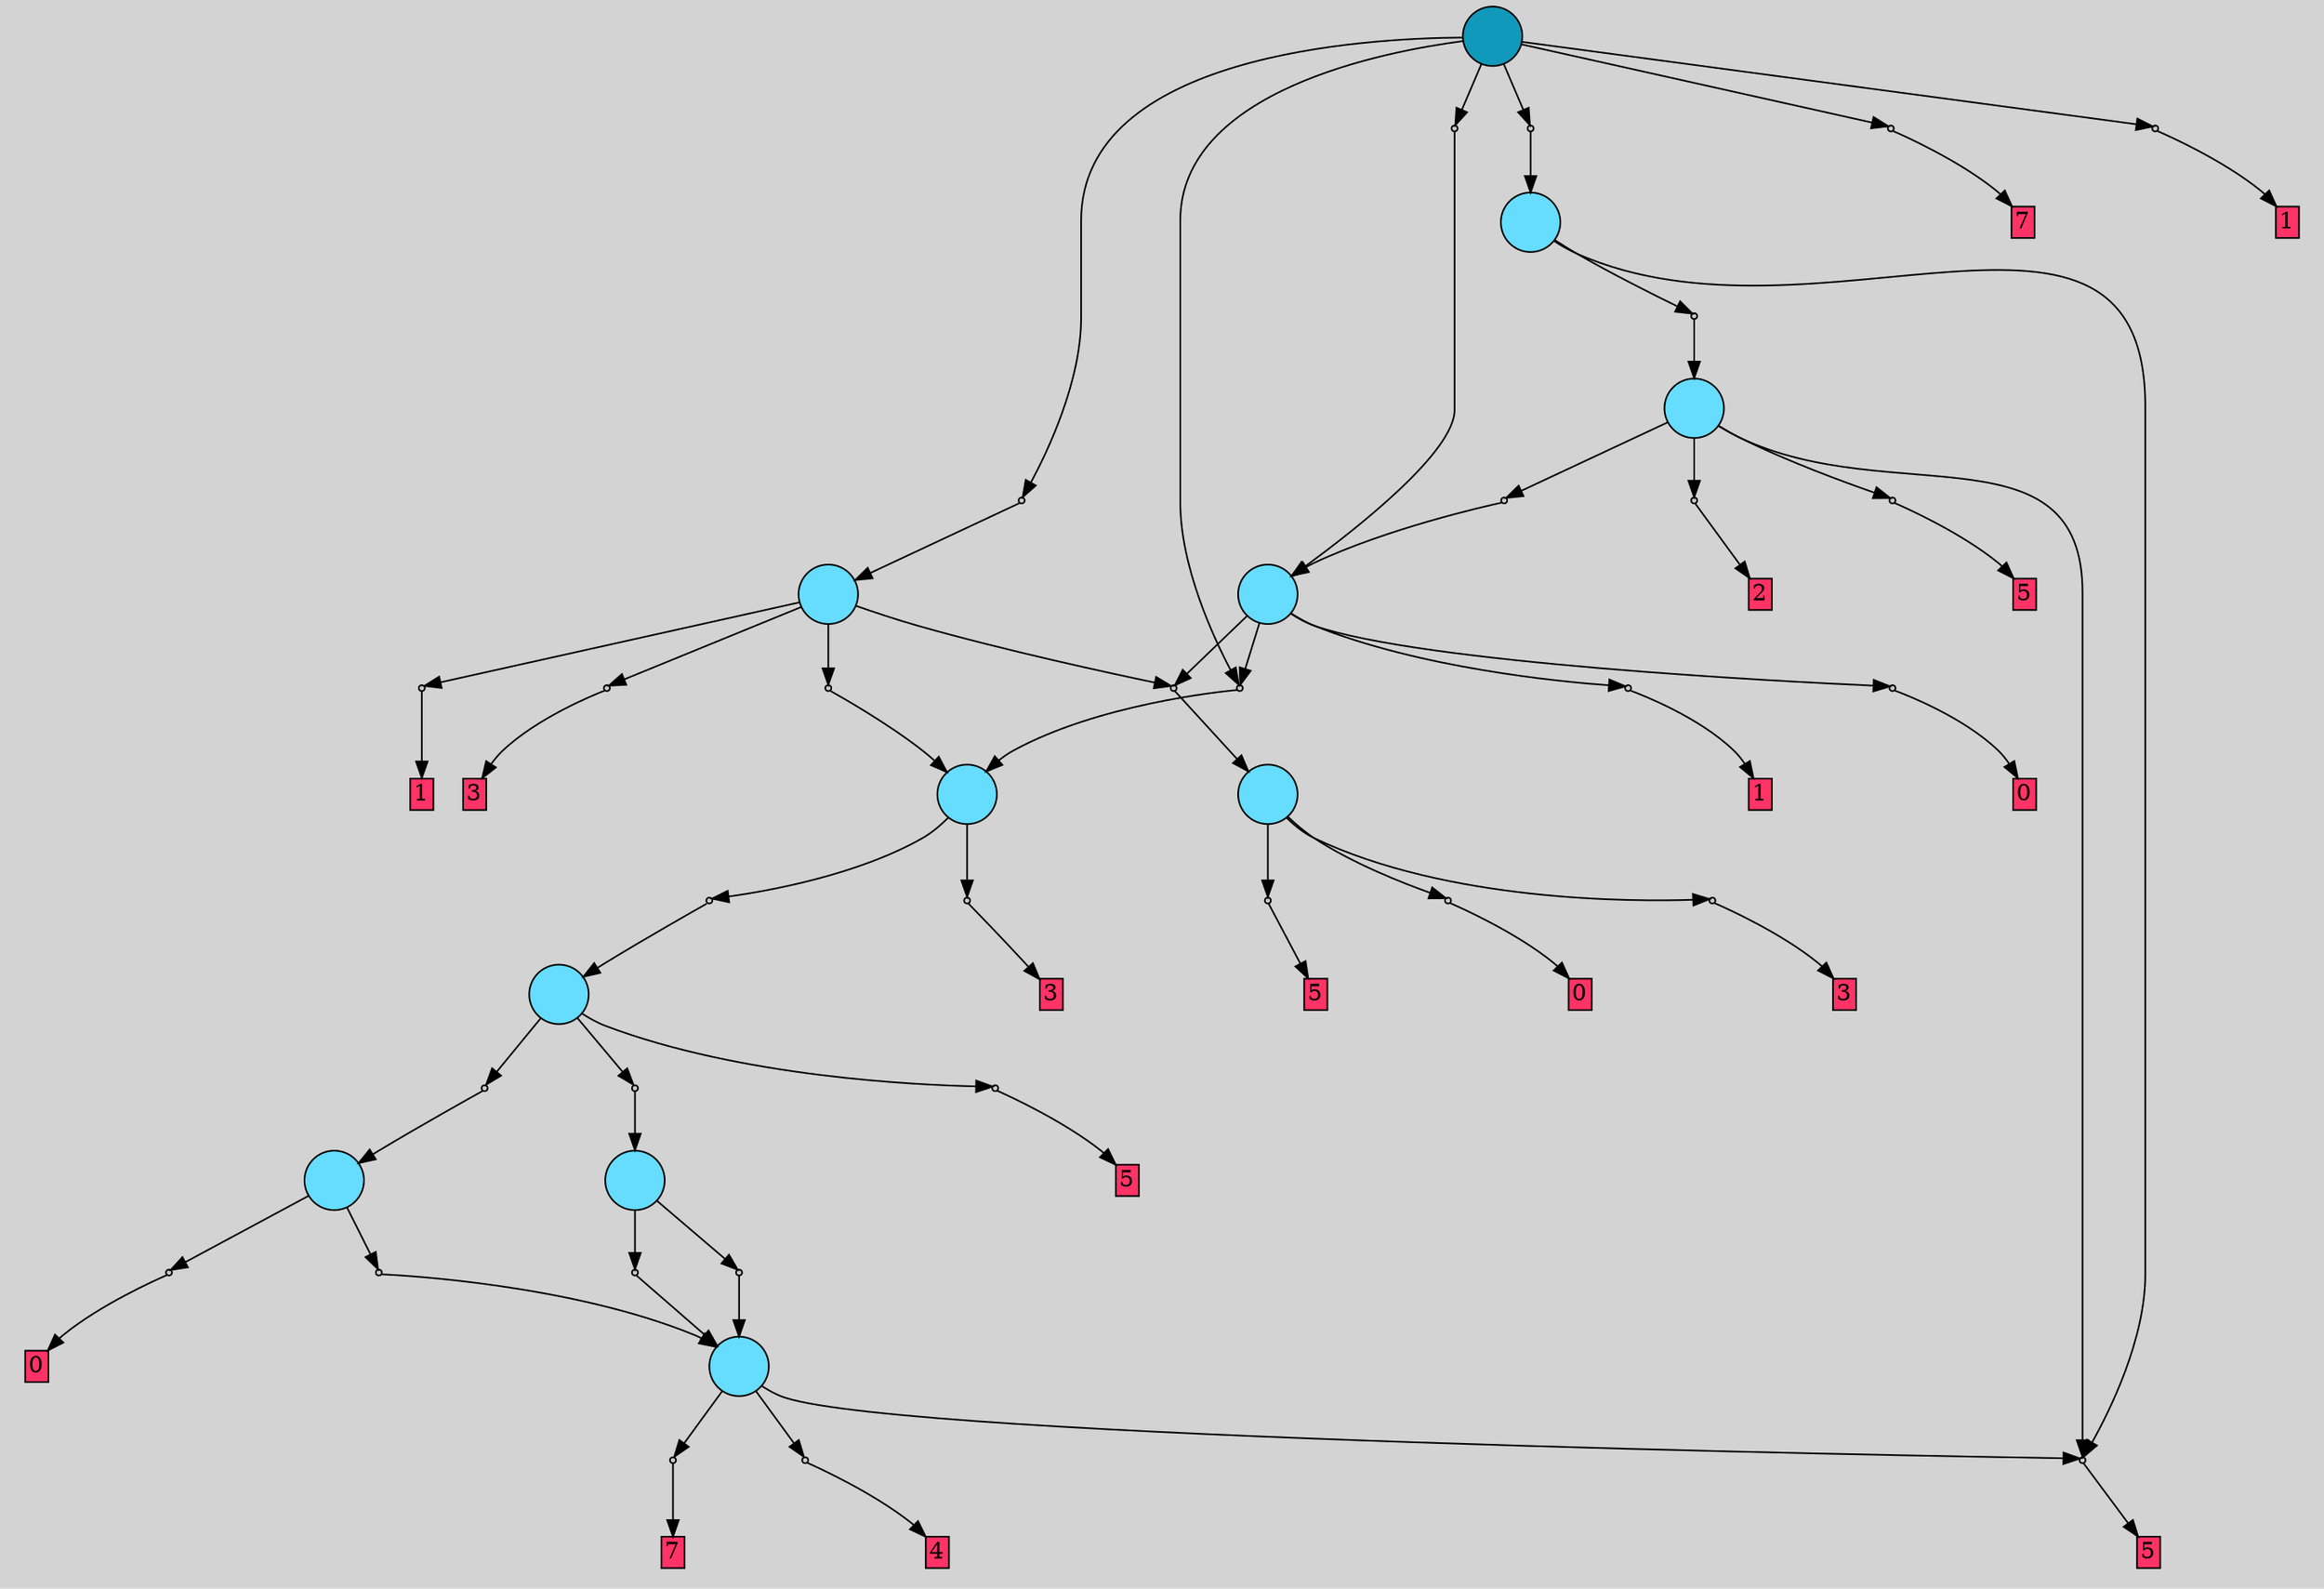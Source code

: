 // File exported with GEGELATI v1.3.1
// On the 2024-04-12 16:00:23
// With the File::TPGGraphDotExporter
digraph{
	graph[pad = "0.212, 0.055" bgcolor = lightgray]
	node[shape=circle style = filled label = ""]
		T0 [fillcolor="#66ddff"]
		T1 [fillcolor="#66ddff"]
		T2 [fillcolor="#66ddff"]
		T3 [fillcolor="#66ddff"]
		T4 [fillcolor="#66ddff"]
		T5 [fillcolor="#66ddff"]
		T6 [fillcolor="#66ddff"]
		T7 [fillcolor="#66ddff"]
		T8 [fillcolor="#66ddff"]
		T9 [fillcolor="#66ddff"]
		T10 [fillcolor="#1199bb"]
		P0 [fillcolor="#cccccc" shape=point] //
		I0 [shape=box style=invis label="8|0&3|7#0|5&#92;n"]
		P0 -> I0[style=invis]
		A0 [fillcolor="#ff3366" shape=box margin=0.03 width=0 height=0 label="3"]
		T0 -> P0 -> A0
		P1 [fillcolor="#cccccc" shape=point] //
		I1 [shape=box style=invis label="7|0&1|6#1|0&#92;n"]
		P1 -> I1[style=invis]
		A1 [fillcolor="#ff3366" shape=box margin=0.03 width=0 height=0 label="5"]
		T0 -> P1 -> A1
		P2 [fillcolor="#cccccc" shape=point] //
		I2 [shape=box style=invis label="3|0&4|5#1|5&#92;n"]
		P2 -> I2[style=invis]
		A2 [fillcolor="#ff3366" shape=box margin=0.03 width=0 height=0 label="0"]
		T0 -> P2 -> A2
		P3 [fillcolor="#cccccc" shape=point] //
		I3 [shape=box style=invis label="1|0&4|4#3|5&#92;n"]
		P3 -> I3[style=invis]
		A3 [fillcolor="#ff3366" shape=box margin=0.03 width=0 height=0 label="4"]
		T1 -> P3 -> A3
		P4 [fillcolor="#cccccc" shape=point] //
		I4 [shape=box style=invis label="8|0&3|2#3|7&#92;n"]
		P4 -> I4[style=invis]
		A4 [fillcolor="#ff3366" shape=box margin=0.03 width=0 height=0 label="5"]
		T1 -> P4 -> A4
		P5 [fillcolor="#cccccc" shape=point] //
		I5 [shape=box style=invis label="2|0&3|7#2|5&#92;n"]
		P5 -> I5[style=invis]
		A5 [fillcolor="#ff3366" shape=box margin=0.03 width=0 height=0 label="7"]
		T1 -> P5 -> A5
		P6 [fillcolor="#cccccc" shape=point] //
		I6 [shape=box style=invis label="2|4&4|6#2|5&#92;n8|0&0|4#4|0&#92;n"]
		P6 -> I6[style=invis]
		T2 -> P6 -> T1
		P7 [fillcolor="#cccccc" shape=point] //
		I7 [shape=box style=invis label="8|0&2|4#3|3&#92;n8|0&0|0#2|4&#92;n"]
		P7 -> I7[style=invis]
		T2 -> P7 -> T1
		P8 [fillcolor="#cccccc" shape=point] //
		I8 [shape=box style=invis label="3|0&3|3#0|7&#92;n"]
		P8 -> I8[style=invis]
		A6 [fillcolor="#ff3366" shape=box margin=0.03 width=0 height=0 label="0"]
		T3 -> P8 -> A6
		P9 [fillcolor="#cccccc" shape=point] //
		I9 [shape=box style=invis label="2|0&2|4#4|3&#92;n8|0&0|0#2|4&#92;n"]
		P9 -> I9[style=invis]
		T3 -> P9 -> T1
		P10 [fillcolor="#cccccc" shape=point] //
		I10 [shape=box style=invis label="3|0&3|3#0|2&#92;n"]
		P10 -> I10[style=invis]
		T4 -> P10 -> T3
		P11 [fillcolor="#cccccc" shape=point] //
		I11 [shape=box style=invis label="8|0&1|2#3|7&#92;n"]
		P11 -> I11[style=invis]
		A7 [fillcolor="#ff3366" shape=box margin=0.03 width=0 height=0 label="5"]
		T4 -> P11 -> A7
		P12 [fillcolor="#cccccc" shape=point] //
		I12 [shape=box style=invis label="8|0&2|2#4|0&#92;n"]
		P12 -> I12[style=invis]
		T4 -> P12 -> T2
		P13 [fillcolor="#cccccc" shape=point] //
		I13 [shape=box style=invis label="8|0&3|7#3|6&#92;n2|0&0|0#0|0&#92;n"]
		P13 -> I13[style=invis]
		A8 [fillcolor="#ff3366" shape=box margin=0.03 width=0 height=0 label="3"]
		T5 -> P13 -> A8
		P14 [fillcolor="#cccccc" shape=point] //
		I14 [shape=box style=invis label="8|0&2|2#4|0&#92;n"]
		P14 -> I14[style=invis]
		T5 -> P14 -> T4
		P15 [fillcolor="#cccccc" shape=point] //
		I15 [shape=box style=invis label="2|0&4|7#1|6&#92;n"]
		P15 -> I15[style=invis]
		T6 -> P15 -> T5
		P16 [fillcolor="#cccccc" shape=point] //
		I16 [shape=box style=invis label="4|0&4|2#0|5&#92;n"]
		P16 -> I16[style=invis]
		A9 [fillcolor="#ff3366" shape=box margin=0.03 width=0 height=0 label="1"]
		T6 -> P16 -> A9
		P17 [fillcolor="#cccccc" shape=point] //
		I17 [shape=box style=invis label="1|3&1|4#4|2&#92;n2|0&3|2#0|3&#92;n"]
		P17 -> I17[style=invis]
		T6 -> P17 -> T0
		P18 [fillcolor="#cccccc" shape=point] //
		I18 [shape=box style=invis label="5|4&3|5#2|7&#92;n8|0&3|7#0|6&#92;n2|0&0|0#0|4&#92;n"]
		P18 -> I18[style=invis]
		A10 [fillcolor="#ff3366" shape=box margin=0.03 width=0 height=0 label="3"]
		T6 -> P18 -> A10
		P19 [fillcolor="#cccccc" shape=point] //
		I19 [shape=box style=invis label="2|0&4|7#1|6&#92;n"]
		P19 -> I19[style=invis]
		T7 -> P19 -> T5
		T7 -> P17
		P20 [fillcolor="#cccccc" shape=point] //
		I20 [shape=box style=invis label="0|3&4|1#3|4&#92;n4|0&4|0#0|3&#92;n"]
		P20 -> I20[style=invis]
		A11 [fillcolor="#ff3366" shape=box margin=0.03 width=0 height=0 label="1"]
		T7 -> P20 -> A11
		P21 [fillcolor="#cccccc" shape=point] //
		I21 [shape=box style=invis label="1|0&1|6#4|0&#92;n"]
		P21 -> I21[style=invis]
		A12 [fillcolor="#ff3366" shape=box margin=0.03 width=0 height=0 label="0"]
		T7 -> P21 -> A12
		P22 [fillcolor="#cccccc" shape=point] //
		I22 [shape=box style=invis label="1|3&1|2#4|2&#92;n2|0&3|2#0|3&#92;n"]
		P22 -> I22[style=invis]
		A13 [fillcolor="#ff3366" shape=box margin=0.03 width=0 height=0 label="2"]
		T8 -> P22 -> A13
		P23 [fillcolor="#cccccc" shape=point] //
		I23 [shape=box style=invis label="8|2&3|1#4|1&#92;n3|0&0|2#3|4&#92;n"]
		P23 -> I23[style=invis]
		A14 [fillcolor="#ff3366" shape=box margin=0.03 width=0 height=0 label="5"]
		T8 -> P23 -> A14
		T8 -> P4
		P24 [fillcolor="#cccccc" shape=point] //
		I24 [shape=box style=invis label="0|1&4|6#4|3&#92;n4|0&4|6#0|1&#92;n"]
		P24 -> I24[style=invis]
		T8 -> P24 -> T7
		T9 -> P4
		P25 [fillcolor="#cccccc" shape=point] //
		I25 [shape=box style=invis label="8|0&2|5#3|7&#92;n"]
		P25 -> I25[style=invis]
		T9 -> P25 -> T8
		T10 -> P19
		P26 [fillcolor="#cccccc" shape=point] //
		I26 [shape=box style=invis label="2|0&4|5#2|7&#92;n"]
		P26 -> I26[style=invis]
		T10 -> P26 -> T7
		P27 [fillcolor="#cccccc" shape=point] //
		I27 [shape=box style=invis label="2|0&3|7#2|5&#92;n"]
		P27 -> I27[style=invis]
		A15 [fillcolor="#ff3366" shape=box margin=0.03 width=0 height=0 label="7"]
		T10 -> P27 -> A15
		P28 [fillcolor="#cccccc" shape=point] //
		I28 [shape=box style=invis label="7|0&4|7#1|6&#92;n"]
		P28 -> I28[style=invis]
		A16 [fillcolor="#ff3366" shape=box margin=0.03 width=0 height=0 label="1"]
		T10 -> P28 -> A16
		P29 [fillcolor="#cccccc" shape=point] //
		I29 [shape=box style=invis label="3|0&3|3#0|2&#92;n"]
		P29 -> I29[style=invis]
		T10 -> P29 -> T6
		P30 [fillcolor="#cccccc" shape=point] //
		I30 [shape=box style=invis label="1|3&1|2#4|2&#92;n2|0&3|2#0|3&#92;n"]
		P30 -> I30[style=invis]
		T10 -> P30 -> T9
		{ rank= same T10 }
}
